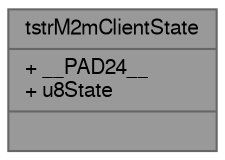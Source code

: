 digraph "tstrM2mClientState"
{
 // LATEX_PDF_SIZE
  bgcolor="transparent";
  edge [fontname=FreeSans,fontsize=10,labelfontname=FreeSans,labelfontsize=10];
  node [fontname=FreeSans,fontsize=10,shape=box,height=0.2,width=0.4];
  Node1 [shape=record,label="{tstrM2mClientState\n|+ __PAD24__\l+ u8State\l|}",height=0.2,width=0.4,color="gray40", fillcolor="grey60", style="filled", fontcolor="black",tooltip="PS Client State."];
}
